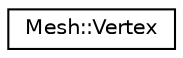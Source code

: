 digraph "Graphical Class Hierarchy"
{
 // LATEX_PDF_SIZE
  edge [fontname="Helvetica",fontsize="10",labelfontname="Helvetica",labelfontsize="10"];
  node [fontname="Helvetica",fontsize="10",shape=record];
  rankdir="LR";
  Node0 [label="Mesh::Vertex",height=0.2,width=0.4,color="black", fillcolor="white", style="filled",URL="$db/d39/structMesh_1_1Vertex.html",tooltip="Vertex struct - defines data that will be loaded into buffer."];
}
